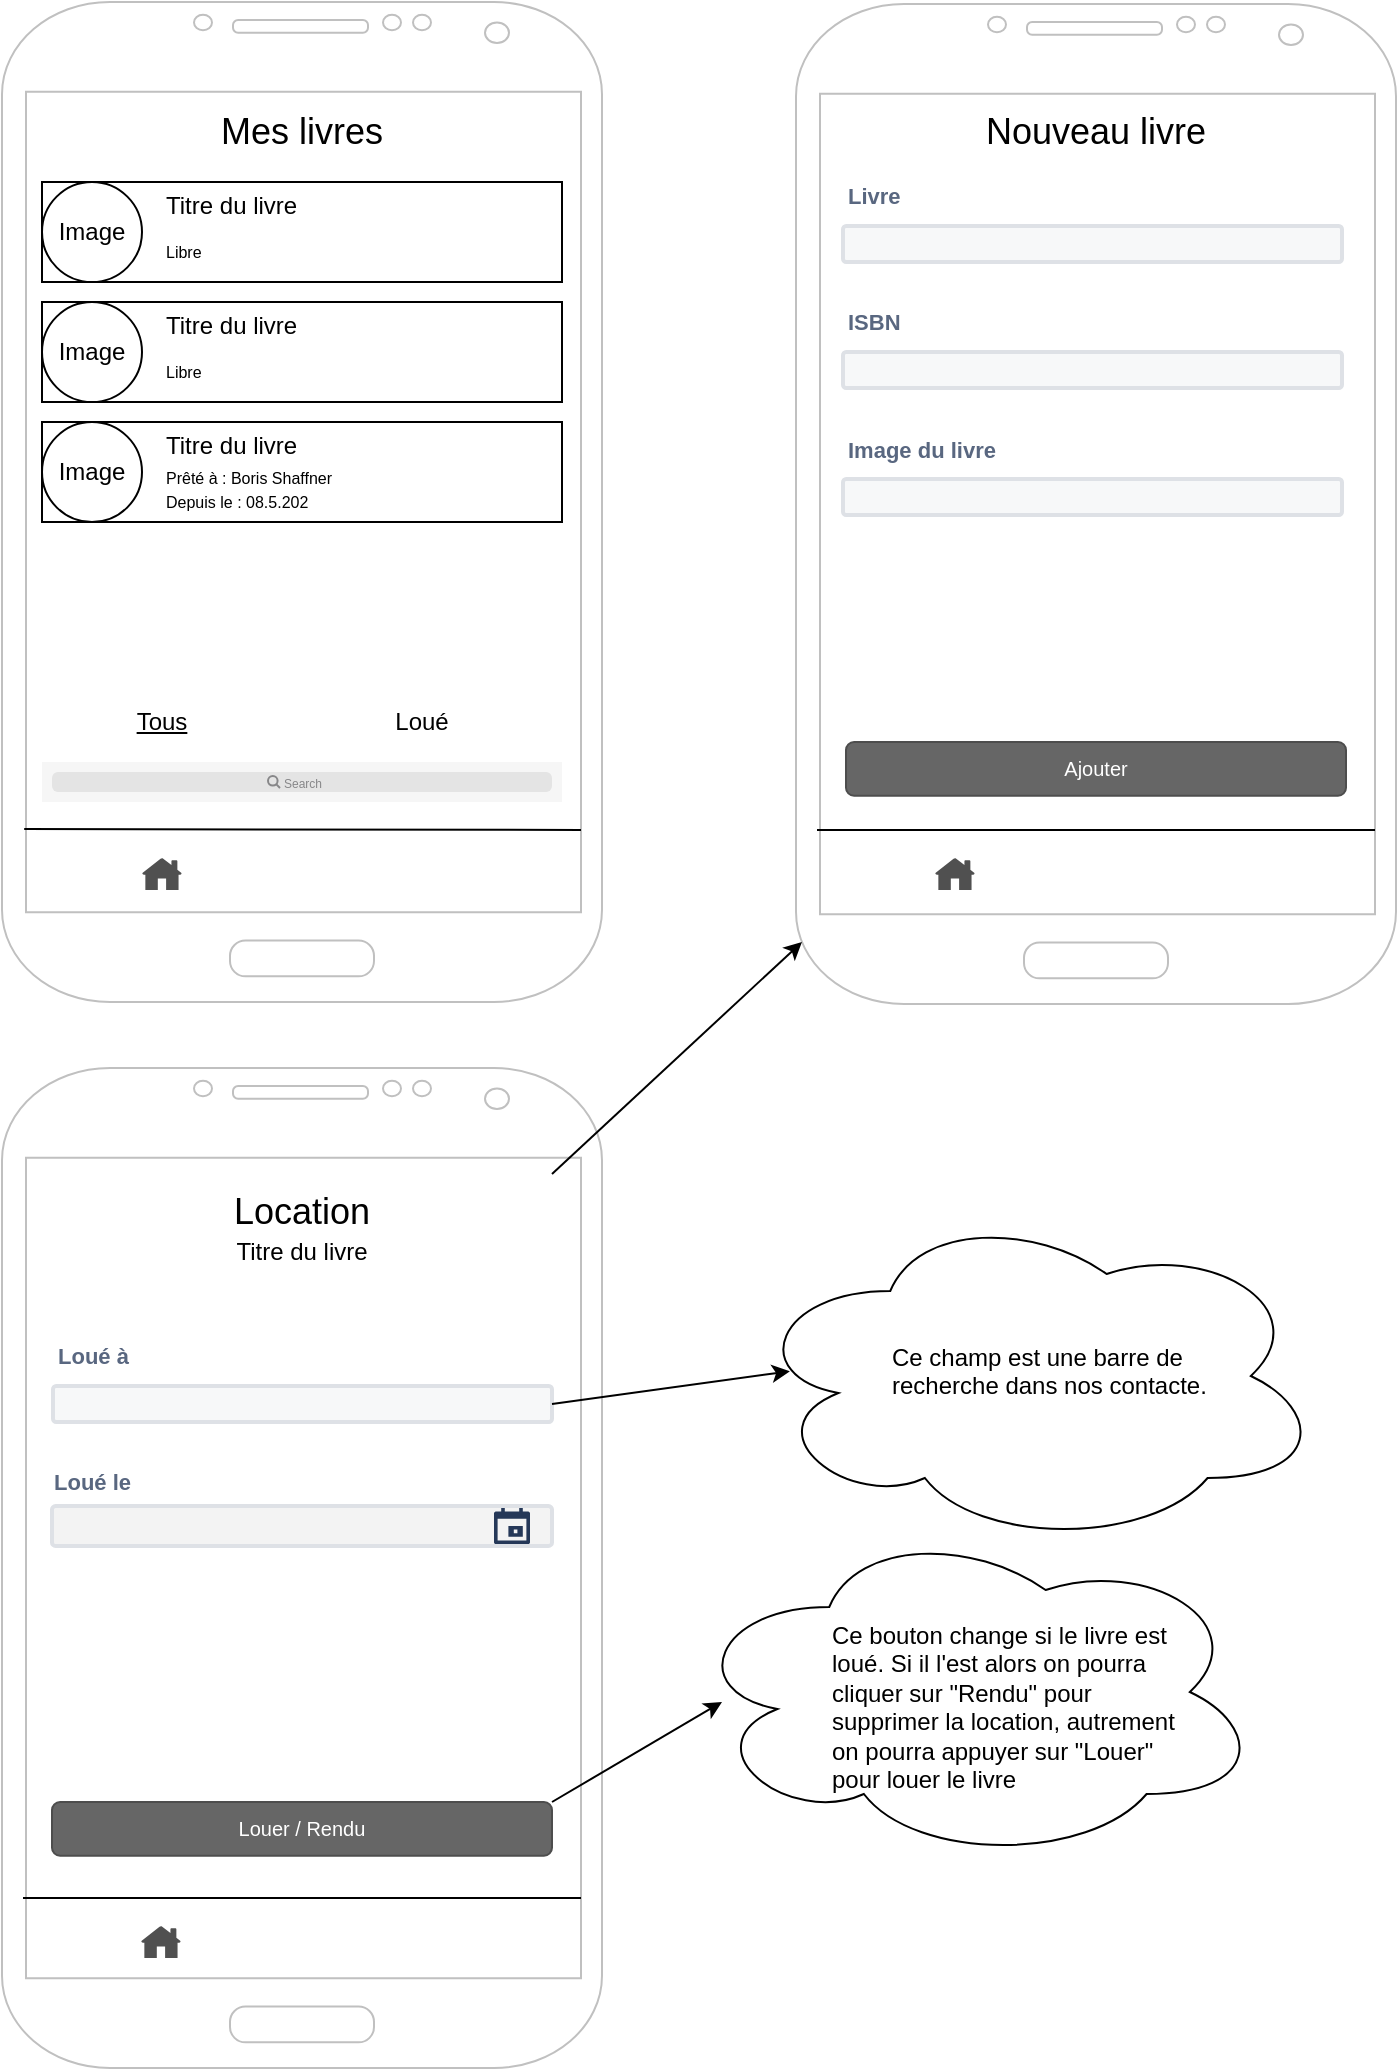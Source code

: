 <mxfile version="21.2.7" type="device">
  <diagram name="Page-1" id="czC99iCuornQwLa_YbQF">
    <mxGraphModel dx="717" dy="395" grid="1" gridSize="10" guides="1" tooltips="1" connect="1" arrows="1" fold="1" page="1" pageScale="1" pageWidth="827" pageHeight="1169" math="0" shadow="0">
      <root>
        <mxCell id="0" />
        <mxCell id="1" parent="0" />
        <mxCell id="h9T01SDBne9uhSM7r6di-158" value="" style="ellipse;shape=cloud;whiteSpace=wrap;html=1;" vertex="1" parent="1">
          <mxGeometry x="412" y="732" width="288.5" height="170" as="geometry" />
        </mxCell>
        <mxCell id="h9T01SDBne9uhSM7r6di-1" value="" style="verticalLabelPosition=bottom;verticalAlign=top;html=1;shadow=0;dashed=0;strokeWidth=1;shape=mxgraph.android.phone2;strokeColor=#c0c0c0;" vertex="1" parent="1">
          <mxGeometry x="40" y="130" width="300" height="500" as="geometry" />
        </mxCell>
        <mxCell id="h9T01SDBne9uhSM7r6di-6" value="" style="endArrow=none;html=1;rounded=0;exitX=0.037;exitY=0.827;exitDx=0;exitDy=0;exitPerimeter=0;entryX=0.965;entryY=0.828;entryDx=0;entryDy=0;entryPerimeter=0;" edge="1" parent="1" source="h9T01SDBne9uhSM7r6di-1" target="h9T01SDBne9uhSM7r6di-1">
          <mxGeometry width="50" height="50" relative="1" as="geometry">
            <mxPoint x="320" y="440" as="sourcePoint" />
            <mxPoint x="370" y="390" as="targetPoint" />
          </mxGeometry>
        </mxCell>
        <mxCell id="h9T01SDBne9uhSM7r6di-7" value="&lt;font style=&quot;font-size: 18px;&quot;&gt;Mes livres&lt;/font&gt;" style="text;html=1;strokeColor=none;fillColor=none;align=center;verticalAlign=middle;whiteSpace=wrap;rounded=0;" vertex="1" parent="1">
          <mxGeometry x="145" y="180" width="90" height="30" as="geometry" />
        </mxCell>
        <mxCell id="h9T01SDBne9uhSM7r6di-9" value="" style="shape=rect;fillColor=#F6F6F6;strokeColor=none;" vertex="1" parent="1">
          <mxGeometry x="60" y="510" width="260" height="20" as="geometry" />
        </mxCell>
        <mxCell id="h9T01SDBne9uhSM7r6di-10" value="" style="html=1;strokeWidth=1;shadow=0;dashed=0;shape=mxgraph.ios7ui.marginRect;rx=3;ry=3;rectMargin=5;fillColor=#E4E4E4;strokeColor=none;" vertex="1" parent="h9T01SDBne9uhSM7r6di-9">
          <mxGeometry width="260" height="20" as="geometry" />
        </mxCell>
        <mxCell id="h9T01SDBne9uhSM7r6di-11" value="Search" style="shape=mxgraph.ios7.icons.looking_glass;strokeColor=#878789;fillColor=none;fontColor=#878789;labelPosition=right;verticalLabelPosition=middle;align=left;verticalAlign=middle;fontSize=6;fontStyle=0;spacingTop=2;sketch=0;html=1;" vertex="1" parent="h9T01SDBne9uhSM7r6di-9">
          <mxGeometry x="0.5" y="0.5" width="6" height="6" relative="1" as="geometry">
            <mxPoint x="-17" y="-3" as="offset" />
          </mxGeometry>
        </mxCell>
        <mxCell id="h9T01SDBne9uhSM7r6di-12" value="" style="rounded=0;whiteSpace=wrap;html=1;" vertex="1" parent="1">
          <mxGeometry x="60" y="220" width="260" height="50" as="geometry" />
        </mxCell>
        <mxCell id="h9T01SDBne9uhSM7r6di-14" value="" style="ellipse;whiteSpace=wrap;html=1;aspect=fixed;" vertex="1" parent="1">
          <mxGeometry x="60" y="220" width="50" height="50" as="geometry" />
        </mxCell>
        <mxCell id="h9T01SDBne9uhSM7r6di-15" value="Image" style="text;html=1;strokeColor=none;fillColor=none;align=center;verticalAlign=middle;whiteSpace=wrap;rounded=0;" vertex="1" parent="1">
          <mxGeometry x="70" y="235" width="30" height="20" as="geometry" />
        </mxCell>
        <mxCell id="h9T01SDBne9uhSM7r6di-16" value="&lt;div&gt;Titre du livre&lt;/div&gt;" style="text;html=1;strokeColor=none;fillColor=none;align=left;verticalAlign=middle;whiteSpace=wrap;rounded=0;" vertex="1" parent="1">
          <mxGeometry x="120" y="217" width="200" height="30" as="geometry" />
        </mxCell>
        <mxCell id="h9T01SDBne9uhSM7r6di-25" value="&lt;div style=&quot;font-size: 8px;&quot;&gt;Libre&lt;/div&gt;" style="text;html=1;strokeColor=none;fillColor=none;align=left;verticalAlign=middle;whiteSpace=wrap;rounded=0;fontSize=8;" vertex="1" parent="1">
          <mxGeometry x="120" y="240" width="60" height="30" as="geometry" />
        </mxCell>
        <mxCell id="h9T01SDBne9uhSM7r6di-28" value="" style="rounded=0;whiteSpace=wrap;html=1;" vertex="1" parent="1">
          <mxGeometry x="60" y="280" width="260" height="50" as="geometry" />
        </mxCell>
        <mxCell id="h9T01SDBne9uhSM7r6di-29" value="" style="ellipse;whiteSpace=wrap;html=1;aspect=fixed;" vertex="1" parent="1">
          <mxGeometry x="60" y="280" width="50" height="50" as="geometry" />
        </mxCell>
        <mxCell id="h9T01SDBne9uhSM7r6di-30" value="Image" style="text;html=1;strokeColor=none;fillColor=none;align=center;verticalAlign=middle;whiteSpace=wrap;rounded=0;" vertex="1" parent="1">
          <mxGeometry x="70" y="295" width="30" height="20" as="geometry" />
        </mxCell>
        <mxCell id="h9T01SDBne9uhSM7r6di-31" value="&lt;div&gt;Titre du livre&lt;/div&gt;" style="text;html=1;strokeColor=none;fillColor=none;align=left;verticalAlign=middle;whiteSpace=wrap;rounded=0;" vertex="1" parent="1">
          <mxGeometry x="120" y="277" width="200" height="30" as="geometry" />
        </mxCell>
        <mxCell id="h9T01SDBne9uhSM7r6di-32" value="&lt;div style=&quot;font-size: 8px;&quot;&gt;Libre&lt;/div&gt;" style="text;html=1;strokeColor=none;fillColor=none;align=left;verticalAlign=middle;whiteSpace=wrap;rounded=0;fontSize=8;" vertex="1" parent="1">
          <mxGeometry x="120" y="300" width="60" height="30" as="geometry" />
        </mxCell>
        <mxCell id="h9T01SDBne9uhSM7r6di-33" value="" style="rounded=0;whiteSpace=wrap;html=1;" vertex="1" parent="1">
          <mxGeometry x="60" y="340" width="260" height="50" as="geometry" />
        </mxCell>
        <mxCell id="h9T01SDBne9uhSM7r6di-34" value="" style="ellipse;whiteSpace=wrap;html=1;aspect=fixed;" vertex="1" parent="1">
          <mxGeometry x="60" y="340" width="50" height="50" as="geometry" />
        </mxCell>
        <mxCell id="h9T01SDBne9uhSM7r6di-35" value="Image" style="text;html=1;strokeColor=none;fillColor=none;align=center;verticalAlign=middle;whiteSpace=wrap;rounded=0;" vertex="1" parent="1">
          <mxGeometry x="70" y="355" width="30" height="20" as="geometry" />
        </mxCell>
        <mxCell id="h9T01SDBne9uhSM7r6di-36" value="&lt;div&gt;Titre du livre&lt;/div&gt;" style="text;html=1;strokeColor=none;fillColor=none;align=left;verticalAlign=middle;whiteSpace=wrap;rounded=0;" vertex="1" parent="1">
          <mxGeometry x="120" y="337" width="200" height="30" as="geometry" />
        </mxCell>
        <mxCell id="h9T01SDBne9uhSM7r6di-37" value="Prêté à : Boris Shaffner" style="text;html=1;strokeColor=none;fillColor=none;align=left;verticalAlign=middle;whiteSpace=wrap;rounded=0;fontSize=8;" vertex="1" parent="1">
          <mxGeometry x="120" y="353" width="90" height="30" as="geometry" />
        </mxCell>
        <mxCell id="h9T01SDBne9uhSM7r6di-38" value="" style="sketch=0;pointerEvents=1;shadow=0;dashed=0;html=1;strokeColor=none;fillColor=#505050;labelPosition=center;verticalLabelPosition=bottom;verticalAlign=top;outlineConnect=0;align=center;shape=mxgraph.office.concepts.home;" vertex="1" parent="1">
          <mxGeometry x="110" y="558" width="20" height="16" as="geometry" />
        </mxCell>
        <mxCell id="h9T01SDBne9uhSM7r6di-39" value="Depuis le : 08.5.202" style="text;html=1;strokeColor=none;fillColor=none;align=left;verticalAlign=middle;whiteSpace=wrap;rounded=0;fontSize=8;" vertex="1" parent="1">
          <mxGeometry x="120" y="365" width="90" height="30" as="geometry" />
        </mxCell>
        <mxCell id="h9T01SDBne9uhSM7r6di-41" value="" style="shape=image;verticalLabelPosition=bottom;labelBackgroundColor=default;verticalAlign=top;aspect=fixed;imageAspect=0;image=https://icons.veryicon.com/png/o/miscellaneous/x/book-entry.png;" vertex="1" parent="1">
          <mxGeometry x="235" y="551.5" width="29" height="29" as="geometry" />
        </mxCell>
        <mxCell id="h9T01SDBne9uhSM7r6di-44" value="" style="verticalLabelPosition=bottom;verticalAlign=top;html=1;shadow=0;dashed=0;strokeWidth=1;shape=mxgraph.android.phone2;strokeColor=#c0c0c0;" vertex="1" parent="1">
          <mxGeometry x="437" y="131" width="300" height="500" as="geometry" />
        </mxCell>
        <mxCell id="h9T01SDBne9uhSM7r6di-46" value="" style="endArrow=none;html=1;rounded=0;exitX=0.037;exitY=0.827;exitDx=0;exitDy=0;exitPerimeter=0;entryX=0.965;entryY=0.828;entryDx=0;entryDy=0;entryPerimeter=0;" edge="1" parent="1">
          <mxGeometry width="50" height="50" relative="1" as="geometry">
            <mxPoint x="447.5" y="544" as="sourcePoint" />
            <mxPoint x="726.5" y="544" as="targetPoint" />
          </mxGeometry>
        </mxCell>
        <mxCell id="h9T01SDBne9uhSM7r6di-47" value="" style="sketch=0;pointerEvents=1;shadow=0;dashed=0;html=1;strokeColor=none;fillColor=#505050;labelPosition=center;verticalLabelPosition=bottom;verticalAlign=top;outlineConnect=0;align=center;shape=mxgraph.office.concepts.home;" vertex="1" parent="1">
          <mxGeometry x="506.5" y="558" width="20" height="16" as="geometry" />
        </mxCell>
        <mxCell id="h9T01SDBne9uhSM7r6di-48" value="" style="shape=image;verticalLabelPosition=bottom;labelBackgroundColor=default;verticalAlign=top;aspect=fixed;imageAspect=0;image=https://icons.veryicon.com/png/o/miscellaneous/x/book-entry.png;" vertex="1" parent="1">
          <mxGeometry x="631.5" y="551.5" width="29" height="29" as="geometry" />
        </mxCell>
        <mxCell id="h9T01SDBne9uhSM7r6di-49" value="&lt;font style=&quot;font-size: 18px;&quot;&gt;Nouveau livre&lt;br&gt;&lt;/font&gt;" style="text;html=1;strokeColor=none;fillColor=none;align=center;verticalAlign=middle;whiteSpace=wrap;rounded=0;" vertex="1" parent="1">
          <mxGeometry x="522" y="180" width="130" height="30" as="geometry" />
        </mxCell>
        <mxCell id="h9T01SDBne9uhSM7r6di-51" value="Livre" style="fillColor=none;strokeColor=none;html=1;fontSize=11;fontStyle=0;align=left;fontColor=#596780;fontStyle=1;fontSize=11" vertex="1" parent="1">
          <mxGeometry x="460.5" y="217" width="240" height="20" as="geometry" />
        </mxCell>
        <mxCell id="h9T01SDBne9uhSM7r6di-52" value="" style="rounded=1;arcSize=9;fillColor=#F7F8F9;align=left;spacingLeft=5;strokeColor=#DEE1E6;html=1;strokeWidth=2;fontSize=12" vertex="1" parent="1">
          <mxGeometry x="460.5" y="242" width="249.5" height="18" as="geometry" />
        </mxCell>
        <mxCell id="h9T01SDBne9uhSM7r6di-54" value="ISBN" style="fillColor=none;strokeColor=none;html=1;fontSize=11;fontStyle=0;align=left;fontColor=#596780;fontStyle=1;fontSize=11" vertex="1" parent="1">
          <mxGeometry x="460.5" y="280" width="240" height="20" as="geometry" />
        </mxCell>
        <mxCell id="h9T01SDBne9uhSM7r6di-55" value="" style="rounded=1;arcSize=9;fillColor=#F7F8F9;align=left;spacingLeft=5;strokeColor=#DEE1E6;html=1;strokeWidth=2;fontSize=12" vertex="1" parent="1">
          <mxGeometry x="460.5" y="305" width="249.5" height="18" as="geometry" />
        </mxCell>
        <mxCell id="h9T01SDBne9uhSM7r6di-57" value="Ajouter" style="rounded=1;html=1;shadow=0;dashed=0;whiteSpace=wrap;fontSize=10;fillColor=#666666;align=center;strokeColor=#4D4D4D;fontColor=#ffffff;" vertex="1" parent="1">
          <mxGeometry x="462" y="500" width="250" height="26.88" as="geometry" />
        </mxCell>
        <mxCell id="h9T01SDBne9uhSM7r6di-58" value="Image du livre" style="fillColor=none;strokeColor=none;html=1;fontSize=11;fontStyle=0;align=left;fontColor=#596780;fontStyle=1;fontSize=11" vertex="1" parent="1">
          <mxGeometry x="460.5" y="343.5" width="240" height="20" as="geometry" />
        </mxCell>
        <mxCell id="h9T01SDBne9uhSM7r6di-59" value="" style="rounded=1;arcSize=9;fillColor=#F7F8F9;align=left;spacingLeft=5;strokeColor=#DEE1E6;html=1;strokeWidth=2;fontSize=12" vertex="1" parent="1">
          <mxGeometry x="460.5" y="368.5" width="249.5" height="18" as="geometry" />
        </mxCell>
        <mxCell id="h9T01SDBne9uhSM7r6di-60" value="&lt;div&gt;Tous&lt;/div&gt;" style="text;html=1;strokeColor=none;fillColor=none;align=center;verticalAlign=middle;whiteSpace=wrap;rounded=0;fontStyle=4" vertex="1" parent="1">
          <mxGeometry x="90" y="475" width="60" height="30" as="geometry" />
        </mxCell>
        <mxCell id="h9T01SDBne9uhSM7r6di-61" value="Loué" style="text;html=1;strokeColor=none;fillColor=none;align=center;verticalAlign=middle;whiteSpace=wrap;rounded=0;" vertex="1" parent="1">
          <mxGeometry x="219.5" y="475" width="60" height="30" as="geometry" />
        </mxCell>
        <mxCell id="h9T01SDBne9uhSM7r6di-88" value="" style="verticalLabelPosition=bottom;verticalAlign=top;html=1;shadow=0;dashed=0;strokeWidth=1;shape=mxgraph.android.phone2;strokeColor=#c0c0c0;" vertex="1" parent="1">
          <mxGeometry x="40" y="663" width="300" height="500" as="geometry" />
        </mxCell>
        <mxCell id="h9T01SDBne9uhSM7r6di-89" value="&lt;font style=&quot;font-size: 18px;&quot;&gt;Location&lt;/font&gt;" style="text;html=1;strokeColor=none;fillColor=none;align=center;verticalAlign=middle;whiteSpace=wrap;rounded=0;" vertex="1" parent="1">
          <mxGeometry x="145" y="720" width="90" height="30" as="geometry" />
        </mxCell>
        <mxCell id="h9T01SDBne9uhSM7r6di-90" value="Louer / Rendu" style="rounded=1;html=1;shadow=0;dashed=0;whiteSpace=wrap;fontSize=10;fillColor=#666666;align=center;strokeColor=#4D4D4D;fontColor=#ffffff;" vertex="1" parent="1">
          <mxGeometry x="65" y="1030" width="250" height="26.88" as="geometry" />
        </mxCell>
        <mxCell id="h9T01SDBne9uhSM7r6di-91" value="" style="endArrow=none;html=1;rounded=0;exitX=0.037;exitY=0.827;exitDx=0;exitDy=0;exitPerimeter=0;entryX=0.965;entryY=0.828;entryDx=0;entryDy=0;entryPerimeter=0;" edge="1" parent="1">
          <mxGeometry width="50" height="50" relative="1" as="geometry">
            <mxPoint x="50.5" y="1078" as="sourcePoint" />
            <mxPoint x="329.5" y="1078" as="targetPoint" />
          </mxGeometry>
        </mxCell>
        <mxCell id="h9T01SDBne9uhSM7r6di-92" value="" style="sketch=0;pointerEvents=1;shadow=0;dashed=0;html=1;strokeColor=none;fillColor=#505050;labelPosition=center;verticalLabelPosition=bottom;verticalAlign=top;outlineConnect=0;align=center;shape=mxgraph.office.concepts.home;" vertex="1" parent="1">
          <mxGeometry x="109.5" y="1092" width="20" height="16" as="geometry" />
        </mxCell>
        <mxCell id="h9T01SDBne9uhSM7r6di-93" value="" style="shape=image;verticalLabelPosition=bottom;labelBackgroundColor=default;verticalAlign=top;aspect=fixed;imageAspect=0;image=https://icons.veryicon.com/png/o/miscellaneous/x/book-entry.png;" vertex="1" parent="1">
          <mxGeometry x="234.5" y="1085.5" width="29" height="29" as="geometry" />
        </mxCell>
        <mxCell id="h9T01SDBne9uhSM7r6di-95" value="" style="rounded=1;arcSize=9;fillColor=#f3f3f3;align=left;spacingLeft=5;strokeColor=#dee1e6;html=1;strokeWidth=2;fontColor=#253858;fontSize=12" vertex="1" parent="1">
          <mxGeometry x="65" y="882" width="250" height="20" as="geometry" />
        </mxCell>
        <mxCell id="h9T01SDBne9uhSM7r6di-96" value="" style="shape=mxgraph.gmdl.calendar;fillColor=#253858;strokeColor=none" vertex="1" parent="h9T01SDBne9uhSM7r6di-95">
          <mxGeometry x="1" y="0.5" width="18" height="18" relative="1" as="geometry">
            <mxPoint x="-29" y="-9" as="offset" />
          </mxGeometry>
        </mxCell>
        <mxCell id="h9T01SDBne9uhSM7r6di-150" value="Loué le" style="fillColor=none;strokeColor=none;html=1;fontSize=11;fontStyle=0;align=left;fontColor=#596780;fontStyle=1;fontSize=11" vertex="1" parent="1">
          <mxGeometry x="64" y="860" width="255" height="20" as="geometry" />
        </mxCell>
        <mxCell id="h9T01SDBne9uhSM7r6di-151" value="Loué à" style="fillColor=none;strokeColor=none;html=1;fontSize=11;fontStyle=0;align=left;fontColor=#596780;fontStyle=1;fontSize=11" vertex="1" parent="1">
          <mxGeometry x="65.5" y="797" width="240" height="20" as="geometry" />
        </mxCell>
        <mxCell id="h9T01SDBne9uhSM7r6di-152" value="" style="rounded=1;arcSize=9;fillColor=#F7F8F9;align=left;spacingLeft=5;strokeColor=#DEE1E6;html=1;strokeWidth=2;fontSize=12" vertex="1" parent="1">
          <mxGeometry x="65.5" y="822" width="249.5" height="18" as="geometry" />
        </mxCell>
        <mxCell id="h9T01SDBne9uhSM7r6di-153" value="" style="endArrow=classic;html=1;rounded=0;exitX=1;exitY=0;exitDx=0;exitDy=0;" edge="1" parent="1" source="h9T01SDBne9uhSM7r6di-90">
          <mxGeometry width="50" height="50" relative="1" as="geometry">
            <mxPoint x="350" y="1030" as="sourcePoint" />
            <mxPoint x="400" y="980" as="targetPoint" />
          </mxGeometry>
        </mxCell>
        <mxCell id="h9T01SDBne9uhSM7r6di-154" value="" style="ellipse;shape=cloud;whiteSpace=wrap;html=1;" vertex="1" parent="1">
          <mxGeometry x="381.5" y="890" width="288.5" height="170" as="geometry" />
        </mxCell>
        <mxCell id="h9T01SDBne9uhSM7r6di-155" value="Ce bouton change si le livre est loué. Si il l&#39;est alors on pourra cliquer sur &quot;Rendu&quot; pour supprimer la location, autrement on pourra appuyer sur &quot;Louer&quot; pour louer le livre" style="text;html=1;strokeColor=none;fillColor=none;spacing=5;spacingTop=-20;whiteSpace=wrap;overflow=hidden;rounded=0;" vertex="1" parent="1">
          <mxGeometry x="450" y="950" width="190" height="120" as="geometry" />
        </mxCell>
        <mxCell id="h9T01SDBne9uhSM7r6di-156" value="" style="endArrow=classic;html=1;rounded=0;exitX=1;exitY=0.5;exitDx=0;exitDy=0;entryX=0.076;entryY=0.486;entryDx=0;entryDy=0;entryPerimeter=0;" edge="1" parent="1" source="h9T01SDBne9uhSM7r6di-152" target="h9T01SDBne9uhSM7r6di-158">
          <mxGeometry width="50" height="50" relative="1" as="geometry">
            <mxPoint x="300" y="810" as="sourcePoint" />
            <mxPoint x="460" y="780" as="targetPoint" />
          </mxGeometry>
        </mxCell>
        <mxCell id="h9T01SDBne9uhSM7r6di-157" value="Ce champ est une barre de recherche dans nos contacte." style="text;html=1;strokeColor=none;fillColor=none;spacing=5;spacingTop=-20;whiteSpace=wrap;overflow=hidden;rounded=0;" vertex="1" parent="1">
          <mxGeometry x="480" y="811" width="190" height="40" as="geometry" />
        </mxCell>
        <mxCell id="h9T01SDBne9uhSM7r6di-160" value="Titre du livre" style="text;html=1;strokeColor=none;fillColor=none;align=center;verticalAlign=middle;whiteSpace=wrap;rounded=0;" vertex="1" parent="1">
          <mxGeometry x="145.25" y="740" width="90" height="30" as="geometry" />
        </mxCell>
        <mxCell id="h9T01SDBne9uhSM7r6di-163" value="" style="shape=image;html=1;verticalAlign=top;verticalLabelPosition=bottom;labelBackgroundColor=#ffffff;imageAspect=0;aspect=fixed;image=https://cdn0.iconfinder.com/data/icons/glyphpack/19/edit-128.png" vertex="1" parent="1">
          <mxGeometry x="305.5" y="714" width="18" height="18" as="geometry" />
        </mxCell>
        <mxCell id="h9T01SDBne9uhSM7r6di-164" value="" style="endArrow=classic;html=1;rounded=0;exitX=1;exitY=0.5;exitDx=0;exitDy=0;entryX=0.01;entryY=0.938;entryDx=0;entryDy=0;entryPerimeter=0;" edge="1" parent="1" target="h9T01SDBne9uhSM7r6di-44">
          <mxGeometry width="50" height="50" relative="1" as="geometry">
            <mxPoint x="315" y="716" as="sourcePoint" />
            <mxPoint x="434" y="700" as="targetPoint" />
          </mxGeometry>
        </mxCell>
        <mxCell id="h9T01SDBne9uhSM7r6di-167" value="" style="shape=image;html=1;verticalAlign=top;verticalLabelPosition=bottom;labelBackgroundColor=#ffffff;imageAspect=0;aspect=fixed;image=https://cdn4.iconfinder.com/data/icons/ionicons/512/icon-arrow-left-c-128.png" vertex="1" parent="1">
          <mxGeometry x="60" y="732" width="27" height="27" as="geometry" />
        </mxCell>
      </root>
    </mxGraphModel>
  </diagram>
</mxfile>

